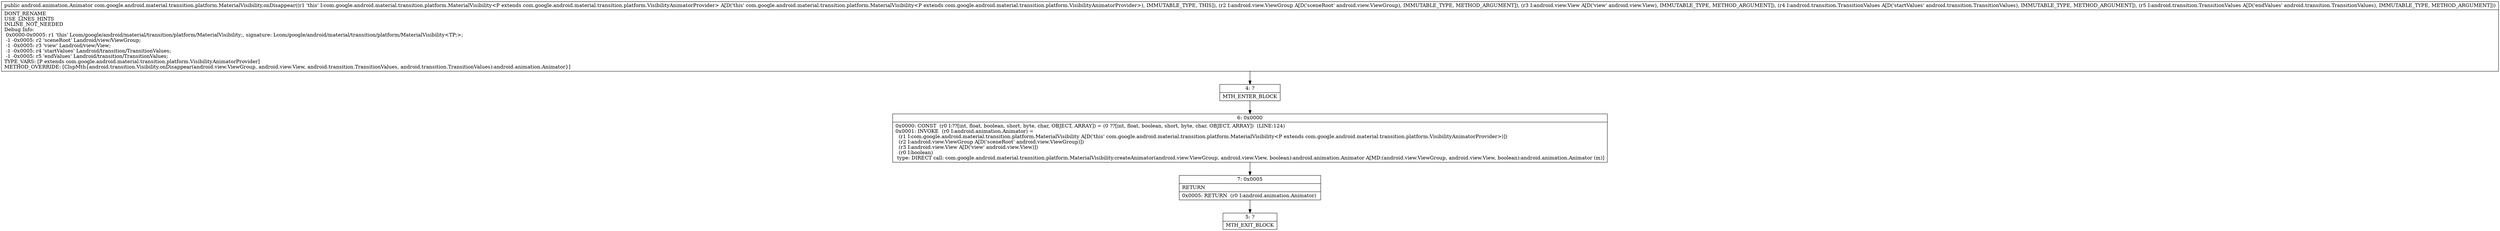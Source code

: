 digraph "CFG forcom.google.android.material.transition.platform.MaterialVisibility.onDisappear(Landroid\/view\/ViewGroup;Landroid\/view\/View;Landroid\/transition\/TransitionValues;Landroid\/transition\/TransitionValues;)Landroid\/animation\/Animator;" {
Node_4 [shape=record,label="{4\:\ ?|MTH_ENTER_BLOCK\l}"];
Node_6 [shape=record,label="{6\:\ 0x0000|0x0000: CONST  (r0 I:??[int, float, boolean, short, byte, char, OBJECT, ARRAY]) = (0 ??[int, float, boolean, short, byte, char, OBJECT, ARRAY])  (LINE:124)\l0x0001: INVOKE  (r0 I:android.animation.Animator) = \l  (r1 I:com.google.android.material.transition.platform.MaterialVisibility A[D('this' com.google.android.material.transition.platform.MaterialVisibility\<P extends com.google.android.material.transition.platform.VisibilityAnimatorProvider\>)])\l  (r2 I:android.view.ViewGroup A[D('sceneRoot' android.view.ViewGroup)])\l  (r3 I:android.view.View A[D('view' android.view.View)])\l  (r0 I:boolean)\l type: DIRECT call: com.google.android.material.transition.platform.MaterialVisibility.createAnimator(android.view.ViewGroup, android.view.View, boolean):android.animation.Animator A[MD:(android.view.ViewGroup, android.view.View, boolean):android.animation.Animator (m)]\l}"];
Node_7 [shape=record,label="{7\:\ 0x0005|RETURN\l|0x0005: RETURN  (r0 I:android.animation.Animator) \l}"];
Node_5 [shape=record,label="{5\:\ ?|MTH_EXIT_BLOCK\l}"];
MethodNode[shape=record,label="{public android.animation.Animator com.google.android.material.transition.platform.MaterialVisibility.onDisappear((r1 'this' I:com.google.android.material.transition.platform.MaterialVisibility\<P extends com.google.android.material.transition.platform.VisibilityAnimatorProvider\> A[D('this' com.google.android.material.transition.platform.MaterialVisibility\<P extends com.google.android.material.transition.platform.VisibilityAnimatorProvider\>), IMMUTABLE_TYPE, THIS]), (r2 I:android.view.ViewGroup A[D('sceneRoot' android.view.ViewGroup), IMMUTABLE_TYPE, METHOD_ARGUMENT]), (r3 I:android.view.View A[D('view' android.view.View), IMMUTABLE_TYPE, METHOD_ARGUMENT]), (r4 I:android.transition.TransitionValues A[D('startValues' android.transition.TransitionValues), IMMUTABLE_TYPE, METHOD_ARGUMENT]), (r5 I:android.transition.TransitionValues A[D('endValues' android.transition.TransitionValues), IMMUTABLE_TYPE, METHOD_ARGUMENT]))  | DONT_RENAME\lUSE_LINES_HINTS\lINLINE_NOT_NEEDED\lDebug Info:\l  0x0000\-0x0005: r1 'this' Lcom\/google\/android\/material\/transition\/platform\/MaterialVisibility;, signature: Lcom\/google\/android\/material\/transition\/platform\/MaterialVisibility\<TP;\>;\l  \-1 \-0x0005: r2 'sceneRoot' Landroid\/view\/ViewGroup;\l  \-1 \-0x0005: r3 'view' Landroid\/view\/View;\l  \-1 \-0x0005: r4 'startValues' Landroid\/transition\/TransitionValues;\l  \-1 \-0x0005: r5 'endValues' Landroid\/transition\/TransitionValues;\lTYPE_VARS: [P extends com.google.android.material.transition.platform.VisibilityAnimatorProvider]\lMETHOD_OVERRIDE: [ClspMth\{android.transition.Visibility.onDisappear(android.view.ViewGroup, android.view.View, android.transition.TransitionValues, android.transition.TransitionValues):android.animation.Animator\}]\l}"];
MethodNode -> Node_4;Node_4 -> Node_6;
Node_6 -> Node_7;
Node_7 -> Node_5;
}

